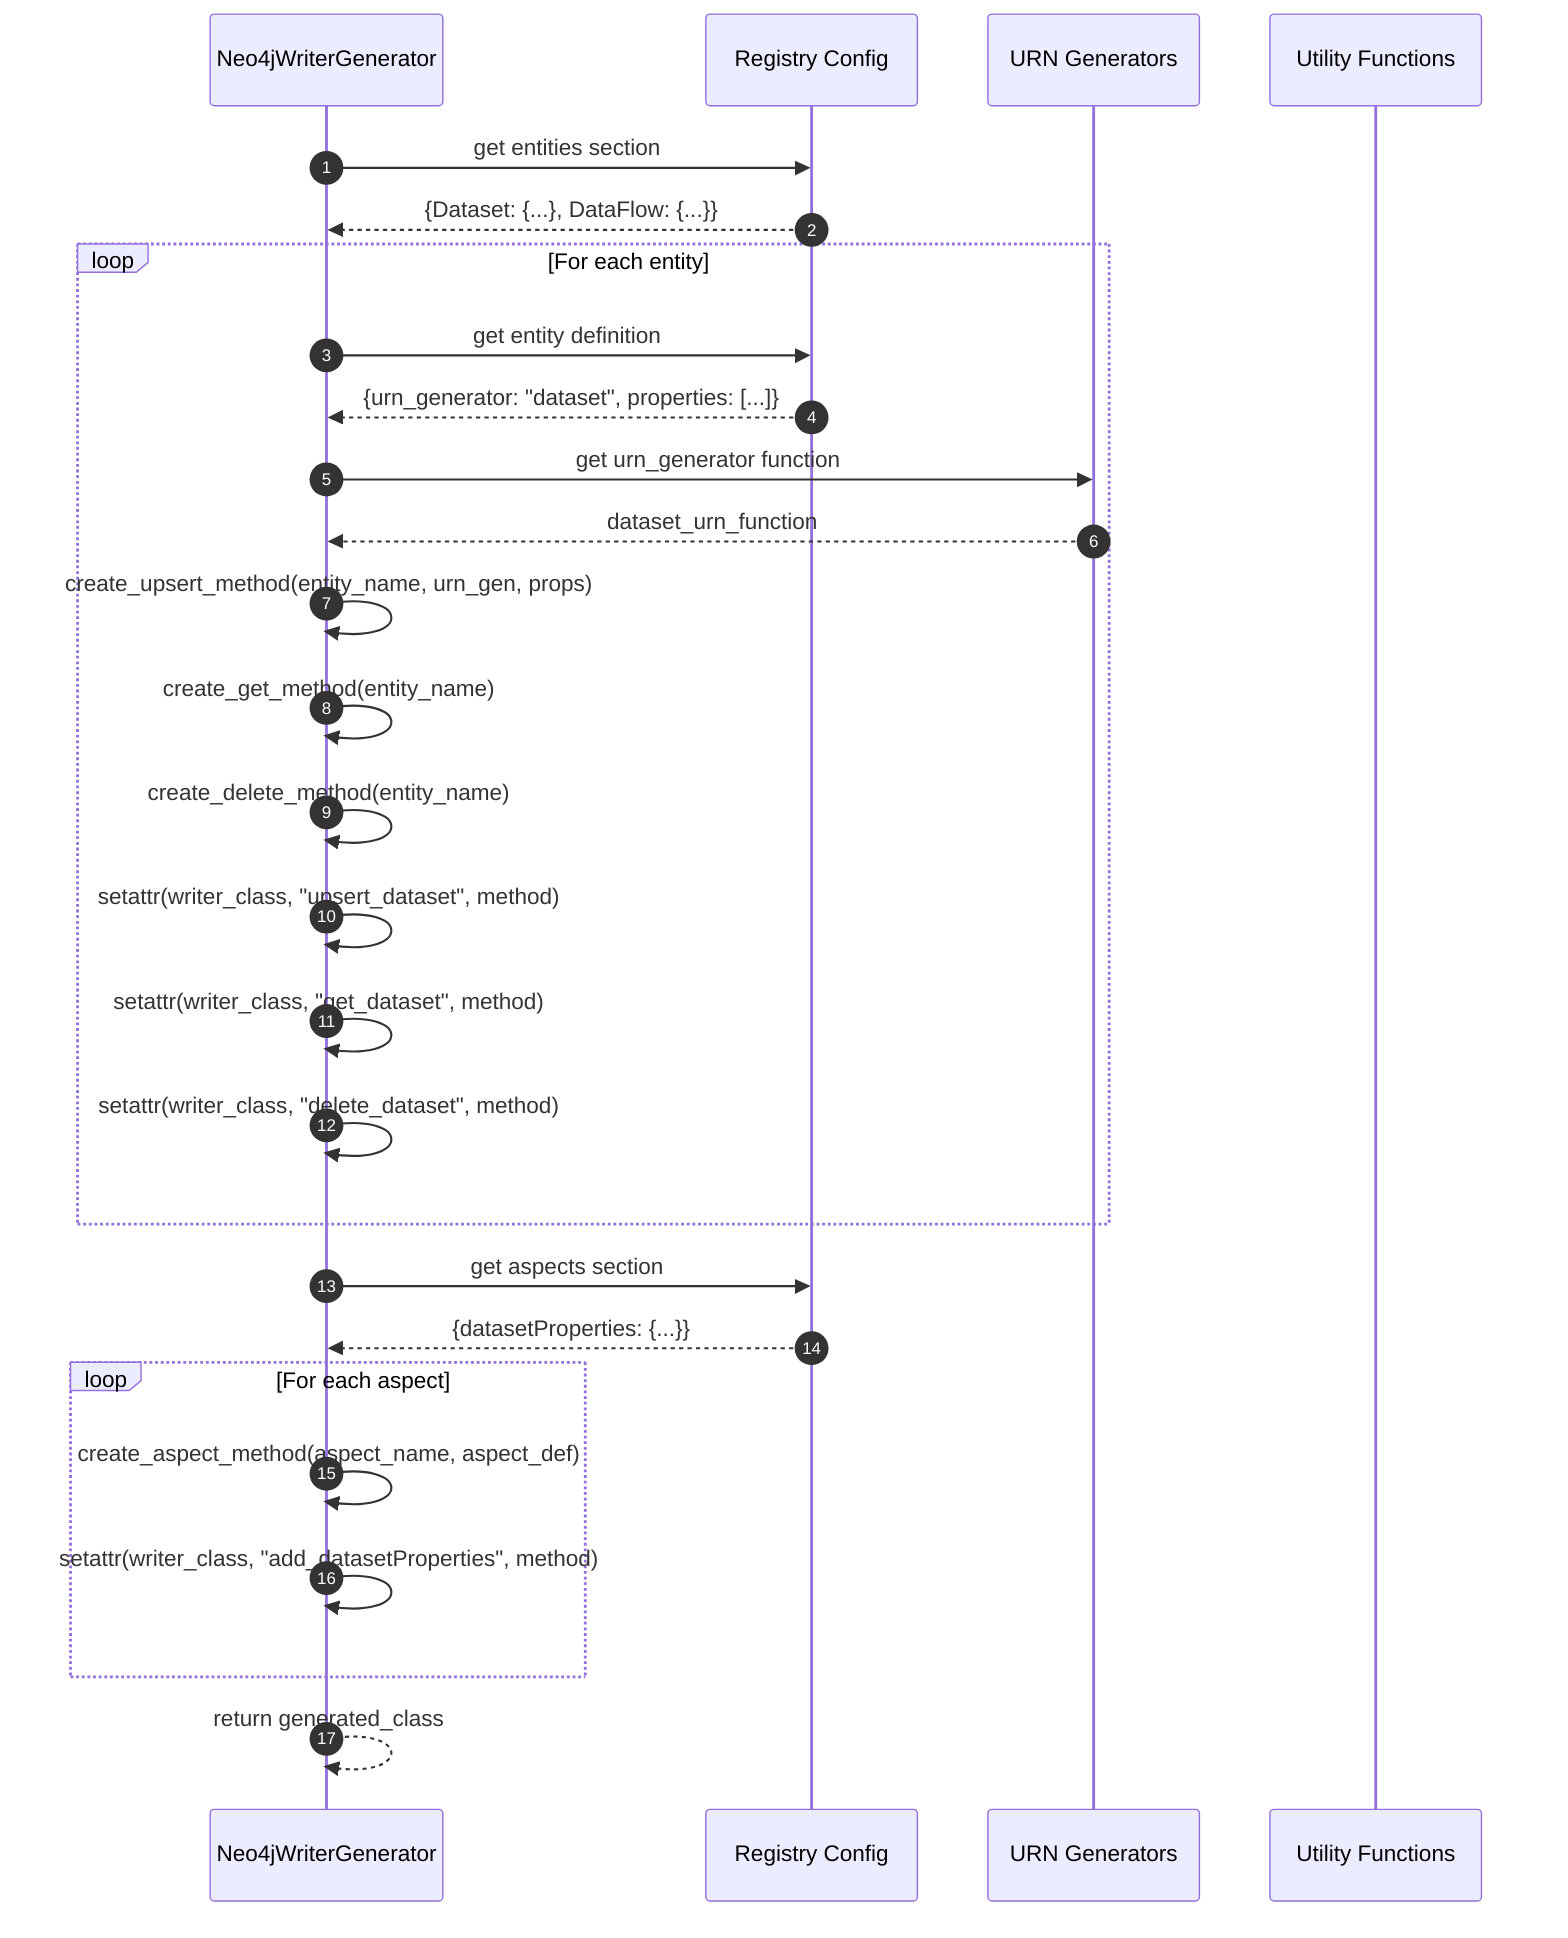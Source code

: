 sequenceDiagram
    autonumber
    participant WriterGen as Neo4jWriterGenerator
    participant Config as Registry Config
    participant URNGen as URN Generators
    participant Utility as Utility Functions
    
    WriterGen->>Config: get entities section
    Config-->>WriterGen: {Dataset: {...}, DataFlow: {...}}
    
    loop For each entity
        WriterGen->>Config: get entity definition
        Config-->>WriterGen: {urn_generator: "dataset", properties: [...]}
        
        WriterGen->>URNGen: get urn_generator function
        URNGen-->>WriterGen: dataset_urn_function
        
        WriterGen->>WriterGen: create_upsert_method(entity_name, urn_gen, props)
        WriterGen->>WriterGen: create_get_method(entity_name)
        WriterGen->>WriterGen: create_delete_method(entity_name)
        
        WriterGen->>WriterGen: setattr(writer_class, "upsert_dataset", method)
        WriterGen->>WriterGen: setattr(writer_class, "get_dataset", method)
        WriterGen->>WriterGen: setattr(writer_class, "delete_dataset", method)
    end
    
    WriterGen->>Config: get aspects section
    Config-->>WriterGen: {datasetProperties: {...}}
    
    loop For each aspect
        WriterGen->>WriterGen: create_aspect_method(aspect_name, aspect_def)
        WriterGen->>WriterGen: setattr(writer_class, "add_datasetProperties", method)
    end
    
    WriterGen-->>WriterGen: return generated_class